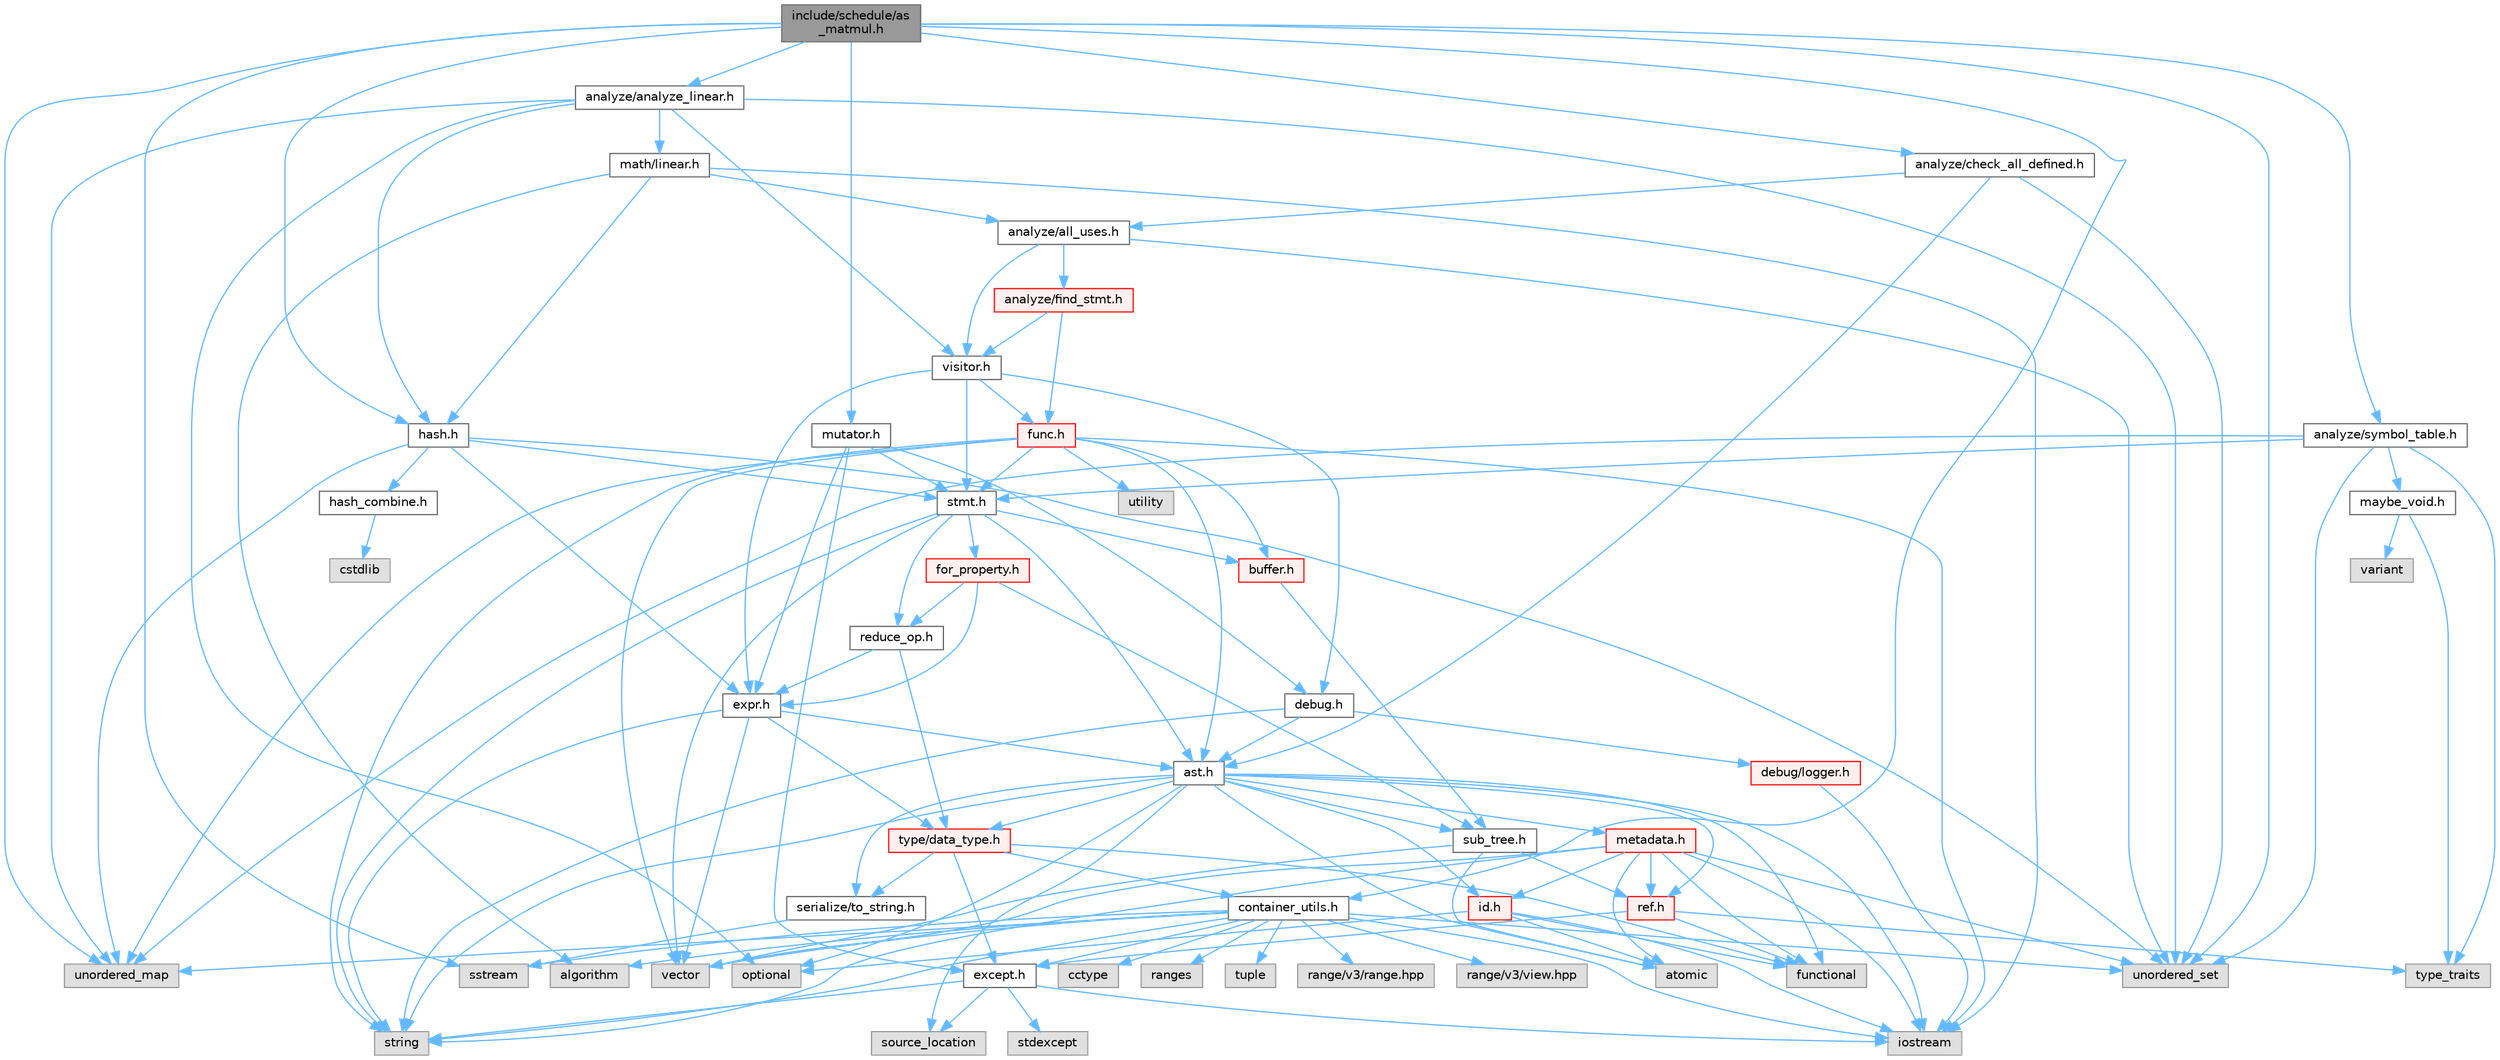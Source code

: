 digraph "include/schedule/as_matmul.h"
{
 // LATEX_PDF_SIZE
  bgcolor="transparent";
  edge [fontname=Helvetica,fontsize=10,labelfontname=Helvetica,labelfontsize=10];
  node [fontname=Helvetica,fontsize=10,shape=box,height=0.2,width=0.4];
  Node1 [label="include/schedule/as\l_matmul.h",height=0.2,width=0.4,color="gray40", fillcolor="grey60", style="filled", fontcolor="black",tooltip=" "];
  Node1 -> Node2 [color="steelblue1",style="solid"];
  Node2 [label="sstream",height=0.2,width=0.4,color="grey60", fillcolor="#E0E0E0", style="filled",tooltip=" "];
  Node1 -> Node3 [color="steelblue1",style="solid"];
  Node3 [label="unordered_map",height=0.2,width=0.4,color="grey60", fillcolor="#E0E0E0", style="filled",tooltip=" "];
  Node1 -> Node4 [color="steelblue1",style="solid"];
  Node4 [label="unordered_set",height=0.2,width=0.4,color="grey60", fillcolor="#E0E0E0", style="filled",tooltip=" "];
  Node1 -> Node5 [color="steelblue1",style="solid"];
  Node5 [label="analyze/analyze_linear.h",height=0.2,width=0.4,color="grey40", fillcolor="white", style="filled",URL="$analyze__linear_8h.html",tooltip=" "];
  Node5 -> Node6 [color="steelblue1",style="solid"];
  Node6 [label="optional",height=0.2,width=0.4,color="grey60", fillcolor="#E0E0E0", style="filled",tooltip=" "];
  Node5 -> Node3 [color="steelblue1",style="solid"];
  Node5 -> Node4 [color="steelblue1",style="solid"];
  Node5 -> Node7 [color="steelblue1",style="solid"];
  Node7 [label="hash.h",height=0.2,width=0.4,color="grey40", fillcolor="white", style="filled",URL="$hash_8h.html",tooltip=" "];
  Node7 -> Node3 [color="steelblue1",style="solid"];
  Node7 -> Node4 [color="steelblue1",style="solid"];
  Node7 -> Node8 [color="steelblue1",style="solid"];
  Node8 [label="expr.h",height=0.2,width=0.4,color="grey40", fillcolor="white", style="filled",URL="$expr_8h.html",tooltip=" "];
  Node8 -> Node9 [color="steelblue1",style="solid"];
  Node9 [label="string",height=0.2,width=0.4,color="grey60", fillcolor="#E0E0E0", style="filled",tooltip=" "];
  Node8 -> Node10 [color="steelblue1",style="solid"];
  Node10 [label="vector",height=0.2,width=0.4,color="grey60", fillcolor="#E0E0E0", style="filled",tooltip=" "];
  Node8 -> Node11 [color="steelblue1",style="solid"];
  Node11 [label="ast.h",height=0.2,width=0.4,color="grey40", fillcolor="white", style="filled",URL="$ast_8h.html",tooltip=" "];
  Node11 -> Node12 [color="steelblue1",style="solid"];
  Node12 [label="atomic",height=0.2,width=0.4,color="grey60", fillcolor="#E0E0E0", style="filled",tooltip=" "];
  Node11 -> Node13 [color="steelblue1",style="solid"];
  Node13 [label="functional",height=0.2,width=0.4,color="grey60", fillcolor="#E0E0E0", style="filled",tooltip=" "];
  Node11 -> Node14 [color="steelblue1",style="solid"];
  Node14 [label="iostream",height=0.2,width=0.4,color="grey60", fillcolor="#E0E0E0", style="filled",tooltip=" "];
  Node11 -> Node6 [color="steelblue1",style="solid"];
  Node11 -> Node15 [color="steelblue1",style="solid"];
  Node15 [label="source_location",height=0.2,width=0.4,color="grey60", fillcolor="#E0E0E0", style="filled",tooltip=" "];
  Node11 -> Node9 [color="steelblue1",style="solid"];
  Node11 -> Node16 [color="steelblue1",style="solid"];
  Node16 [label="id.h",height=0.2,width=0.4,color="red", fillcolor="#FFF0F0", style="filled",URL="$id_8h.html",tooltip=" "];
  Node16 -> Node12 [color="steelblue1",style="solid"];
  Node16 -> Node13 [color="steelblue1",style="solid"];
  Node16 -> Node14 [color="steelblue1",style="solid"];
  Node16 -> Node6 [color="steelblue1",style="solid"];
  Node11 -> Node18 [color="steelblue1",style="solid"];
  Node18 [label="metadata.h",height=0.2,width=0.4,color="red", fillcolor="#FFF0F0", style="filled",URL="$metadata_8h.html",tooltip=" "];
  Node18 -> Node12 [color="steelblue1",style="solid"];
  Node18 -> Node13 [color="steelblue1",style="solid"];
  Node18 -> Node14 [color="steelblue1",style="solid"];
  Node18 -> Node9 [color="steelblue1",style="solid"];
  Node18 -> Node4 [color="steelblue1",style="solid"];
  Node18 -> Node10 [color="steelblue1",style="solid"];
  Node18 -> Node16 [color="steelblue1",style="solid"];
  Node18 -> Node20 [color="steelblue1",style="solid"];
  Node20 [label="ref.h",height=0.2,width=0.4,color="red", fillcolor="#FFF0F0", style="filled",URL="$ref_8h.html",tooltip=" "];
  Node20 -> Node13 [color="steelblue1",style="solid"];
  Node20 -> Node22 [color="steelblue1",style="solid"];
  Node22 [label="type_traits",height=0.2,width=0.4,color="grey60", fillcolor="#E0E0E0", style="filled",tooltip=" "];
  Node20 -> Node26 [color="steelblue1",style="solid"];
  Node26 [label="except.h",height=0.2,width=0.4,color="grey40", fillcolor="white", style="filled",URL="$except_8h.html",tooltip=" "];
  Node26 -> Node14 [color="steelblue1",style="solid"];
  Node26 -> Node15 [color="steelblue1",style="solid"];
  Node26 -> Node27 [color="steelblue1",style="solid"];
  Node27 [label="stdexcept",height=0.2,width=0.4,color="grey60", fillcolor="#E0E0E0", style="filled",tooltip=" "];
  Node26 -> Node9 [color="steelblue1",style="solid"];
  Node11 -> Node20 [color="steelblue1",style="solid"];
  Node11 -> Node28 [color="steelblue1",style="solid"];
  Node28 [label="serialize/to_string.h",height=0.2,width=0.4,color="grey40", fillcolor="white", style="filled",URL="$to__string_8h.html",tooltip=" "];
  Node28 -> Node2 [color="steelblue1",style="solid"];
  Node11 -> Node29 [color="steelblue1",style="solid"];
  Node29 [label="sub_tree.h",height=0.2,width=0.4,color="grey40", fillcolor="white", style="filled",URL="$sub__tree_8h.html",tooltip=" "];
  Node29 -> Node12 [color="steelblue1",style="solid"];
  Node29 -> Node10 [color="steelblue1",style="solid"];
  Node29 -> Node20 [color="steelblue1",style="solid"];
  Node11 -> Node30 [color="steelblue1",style="solid"];
  Node30 [label="type/data_type.h",height=0.2,width=0.4,color="red", fillcolor="#FFF0F0", style="filled",URL="$data__type_8h.html",tooltip=" "];
  Node30 -> Node13 [color="steelblue1",style="solid"];
  Node30 -> Node32 [color="steelblue1",style="solid"];
  Node32 [label="container_utils.h",height=0.2,width=0.4,color="grey40", fillcolor="white", style="filled",URL="$container__utils_8h.html",tooltip=" "];
  Node32 -> Node33 [color="steelblue1",style="solid"];
  Node33 [label="algorithm",height=0.2,width=0.4,color="grey60", fillcolor="#E0E0E0", style="filled",tooltip=" "];
  Node32 -> Node34 [color="steelblue1",style="solid"];
  Node34 [label="cctype",height=0.2,width=0.4,color="grey60", fillcolor="#E0E0E0", style="filled",tooltip=" "];
  Node32 -> Node14 [color="steelblue1",style="solid"];
  Node32 -> Node35 [color="steelblue1",style="solid"];
  Node35 [label="ranges",height=0.2,width=0.4,color="grey60", fillcolor="#E0E0E0", style="filled",tooltip=" "];
  Node32 -> Node2 [color="steelblue1",style="solid"];
  Node32 -> Node9 [color="steelblue1",style="solid"];
  Node32 -> Node36 [color="steelblue1",style="solid"];
  Node36 [label="tuple",height=0.2,width=0.4,color="grey60", fillcolor="#E0E0E0", style="filled",tooltip=" "];
  Node32 -> Node3 [color="steelblue1",style="solid"];
  Node32 -> Node4 [color="steelblue1",style="solid"];
  Node32 -> Node10 [color="steelblue1",style="solid"];
  Node32 -> Node37 [color="steelblue1",style="solid"];
  Node37 [label="range/v3/range.hpp",height=0.2,width=0.4,color="grey60", fillcolor="#E0E0E0", style="filled",tooltip=" "];
  Node32 -> Node38 [color="steelblue1",style="solid"];
  Node38 [label="range/v3/view.hpp",height=0.2,width=0.4,color="grey60", fillcolor="#E0E0E0", style="filled",tooltip=" "];
  Node32 -> Node26 [color="steelblue1",style="solid"];
  Node30 -> Node26 [color="steelblue1",style="solid"];
  Node30 -> Node28 [color="steelblue1",style="solid"];
  Node8 -> Node30 [color="steelblue1",style="solid"];
  Node7 -> Node39 [color="steelblue1",style="solid"];
  Node39 [label="hash_combine.h",height=0.2,width=0.4,color="grey40", fillcolor="white", style="filled",URL="$hash__combine_8h.html",tooltip=" "];
  Node39 -> Node25 [color="steelblue1",style="solid"];
  Node25 [label="cstdlib",height=0.2,width=0.4,color="grey60", fillcolor="#E0E0E0", style="filled",tooltip=" "];
  Node7 -> Node40 [color="steelblue1",style="solid"];
  Node40 [label="stmt.h",height=0.2,width=0.4,color="grey40", fillcolor="white", style="filled",URL="$stmt_8h.html",tooltip=" "];
  Node40 -> Node9 [color="steelblue1",style="solid"];
  Node40 -> Node10 [color="steelblue1",style="solid"];
  Node40 -> Node11 [color="steelblue1",style="solid"];
  Node40 -> Node41 [color="steelblue1",style="solid"];
  Node41 [label="buffer.h",height=0.2,width=0.4,color="red", fillcolor="#FFF0F0", style="filled",URL="$buffer_8h.html",tooltip=" "];
  Node41 -> Node29 [color="steelblue1",style="solid"];
  Node40 -> Node45 [color="steelblue1",style="solid"];
  Node45 [label="for_property.h",height=0.2,width=0.4,color="red", fillcolor="#FFF0F0", style="filled",URL="$for__property_8h.html",tooltip=" "];
  Node45 -> Node8 [color="steelblue1",style="solid"];
  Node45 -> Node48 [color="steelblue1",style="solid"];
  Node48 [label="reduce_op.h",height=0.2,width=0.4,color="grey40", fillcolor="white", style="filled",URL="$reduce__op_8h.html",tooltip=" "];
  Node48 -> Node8 [color="steelblue1",style="solid"];
  Node48 -> Node30 [color="steelblue1",style="solid"];
  Node45 -> Node29 [color="steelblue1",style="solid"];
  Node40 -> Node48 [color="steelblue1",style="solid"];
  Node5 -> Node49 [color="steelblue1",style="solid"];
  Node49 [label="math/linear.h",height=0.2,width=0.4,color="grey40", fillcolor="white", style="filled",URL="$linear_8h.html",tooltip=" "];
  Node49 -> Node33 [color="steelblue1",style="solid"];
  Node49 -> Node14 [color="steelblue1",style="solid"];
  Node49 -> Node50 [color="steelblue1",style="solid"];
  Node50 [label="analyze/all_uses.h",height=0.2,width=0.4,color="grey40", fillcolor="white", style="filled",URL="$all__uses_8h.html",tooltip=" "];
  Node50 -> Node4 [color="steelblue1",style="solid"];
  Node50 -> Node51 [color="steelblue1",style="solid"];
  Node51 [label="analyze/find_stmt.h",height=0.2,width=0.4,color="red", fillcolor="#FFF0F0", style="filled",URL="$find__stmt_8h.html",tooltip=" "];
  Node51 -> Node52 [color="steelblue1",style="solid"];
  Node52 [label="func.h",height=0.2,width=0.4,color="red", fillcolor="#FFF0F0", style="filled",URL="$func_8h.html",tooltip=" "];
  Node52 -> Node14 [color="steelblue1",style="solid"];
  Node52 -> Node9 [color="steelblue1",style="solid"];
  Node52 -> Node3 [color="steelblue1",style="solid"];
  Node52 -> Node53 [color="steelblue1",style="solid"];
  Node53 [label="utility",height=0.2,width=0.4,color="grey60", fillcolor="#E0E0E0", style="filled",tooltip=" "];
  Node52 -> Node10 [color="steelblue1",style="solid"];
  Node52 -> Node11 [color="steelblue1",style="solid"];
  Node52 -> Node41 [color="steelblue1",style="solid"];
  Node52 -> Node40 [color="steelblue1",style="solid"];
  Node51 -> Node59 [color="steelblue1",style="solid"];
  Node59 [label="visitor.h",height=0.2,width=0.4,color="grey40", fillcolor="white", style="filled",URL="$visitor_8h.html",tooltip=" "];
  Node59 -> Node60 [color="steelblue1",style="solid"];
  Node60 [label="debug.h",height=0.2,width=0.4,color="grey40", fillcolor="white", style="filled",URL="$debug_8h.html",tooltip=" "];
  Node60 -> Node9 [color="steelblue1",style="solid"];
  Node60 -> Node11 [color="steelblue1",style="solid"];
  Node60 -> Node61 [color="steelblue1",style="solid"];
  Node61 [label="debug/logger.h",height=0.2,width=0.4,color="red", fillcolor="#FFF0F0", style="filled",URL="$logger_8h.html",tooltip=" "];
  Node61 -> Node14 [color="steelblue1",style="solid"];
  Node59 -> Node8 [color="steelblue1",style="solid"];
  Node59 -> Node52 [color="steelblue1",style="solid"];
  Node59 -> Node40 [color="steelblue1",style="solid"];
  Node50 -> Node59 [color="steelblue1",style="solid"];
  Node49 -> Node7 [color="steelblue1",style="solid"];
  Node5 -> Node59 [color="steelblue1",style="solid"];
  Node1 -> Node64 [color="steelblue1",style="solid"];
  Node64 [label="analyze/check_all_defined.h",height=0.2,width=0.4,color="grey40", fillcolor="white", style="filled",URL="$check__all__defined_8h.html",tooltip=" "];
  Node64 -> Node4 [color="steelblue1",style="solid"];
  Node64 -> Node50 [color="steelblue1",style="solid"];
  Node64 -> Node11 [color="steelblue1",style="solid"];
  Node1 -> Node65 [color="steelblue1",style="solid"];
  Node65 [label="analyze/symbol_table.h",height=0.2,width=0.4,color="grey40", fillcolor="white", style="filled",URL="$symbol__table_8h.html",tooltip=" "];
  Node65 -> Node22 [color="steelblue1",style="solid"];
  Node65 -> Node3 [color="steelblue1",style="solid"];
  Node65 -> Node4 [color="steelblue1",style="solid"];
  Node65 -> Node66 [color="steelblue1",style="solid"];
  Node66 [label="maybe_void.h",height=0.2,width=0.4,color="grey40", fillcolor="white", style="filled",URL="$maybe__void_8h.html",tooltip=" "];
  Node66 -> Node22 [color="steelblue1",style="solid"];
  Node66 -> Node47 [color="steelblue1",style="solid"];
  Node47 [label="variant",height=0.2,width=0.4,color="grey60", fillcolor="#E0E0E0", style="filled",tooltip=" "];
  Node65 -> Node40 [color="steelblue1",style="solid"];
  Node1 -> Node32 [color="steelblue1",style="solid"];
  Node1 -> Node7 [color="steelblue1",style="solid"];
  Node1 -> Node67 [color="steelblue1",style="solid"];
  Node67 [label="mutator.h",height=0.2,width=0.4,color="grey40", fillcolor="white", style="filled",URL="$mutator_8h.html",tooltip=" "];
  Node67 -> Node60 [color="steelblue1",style="solid"];
  Node67 -> Node26 [color="steelblue1",style="solid"];
  Node67 -> Node8 [color="steelblue1",style="solid"];
  Node67 -> Node40 [color="steelblue1",style="solid"];
}
